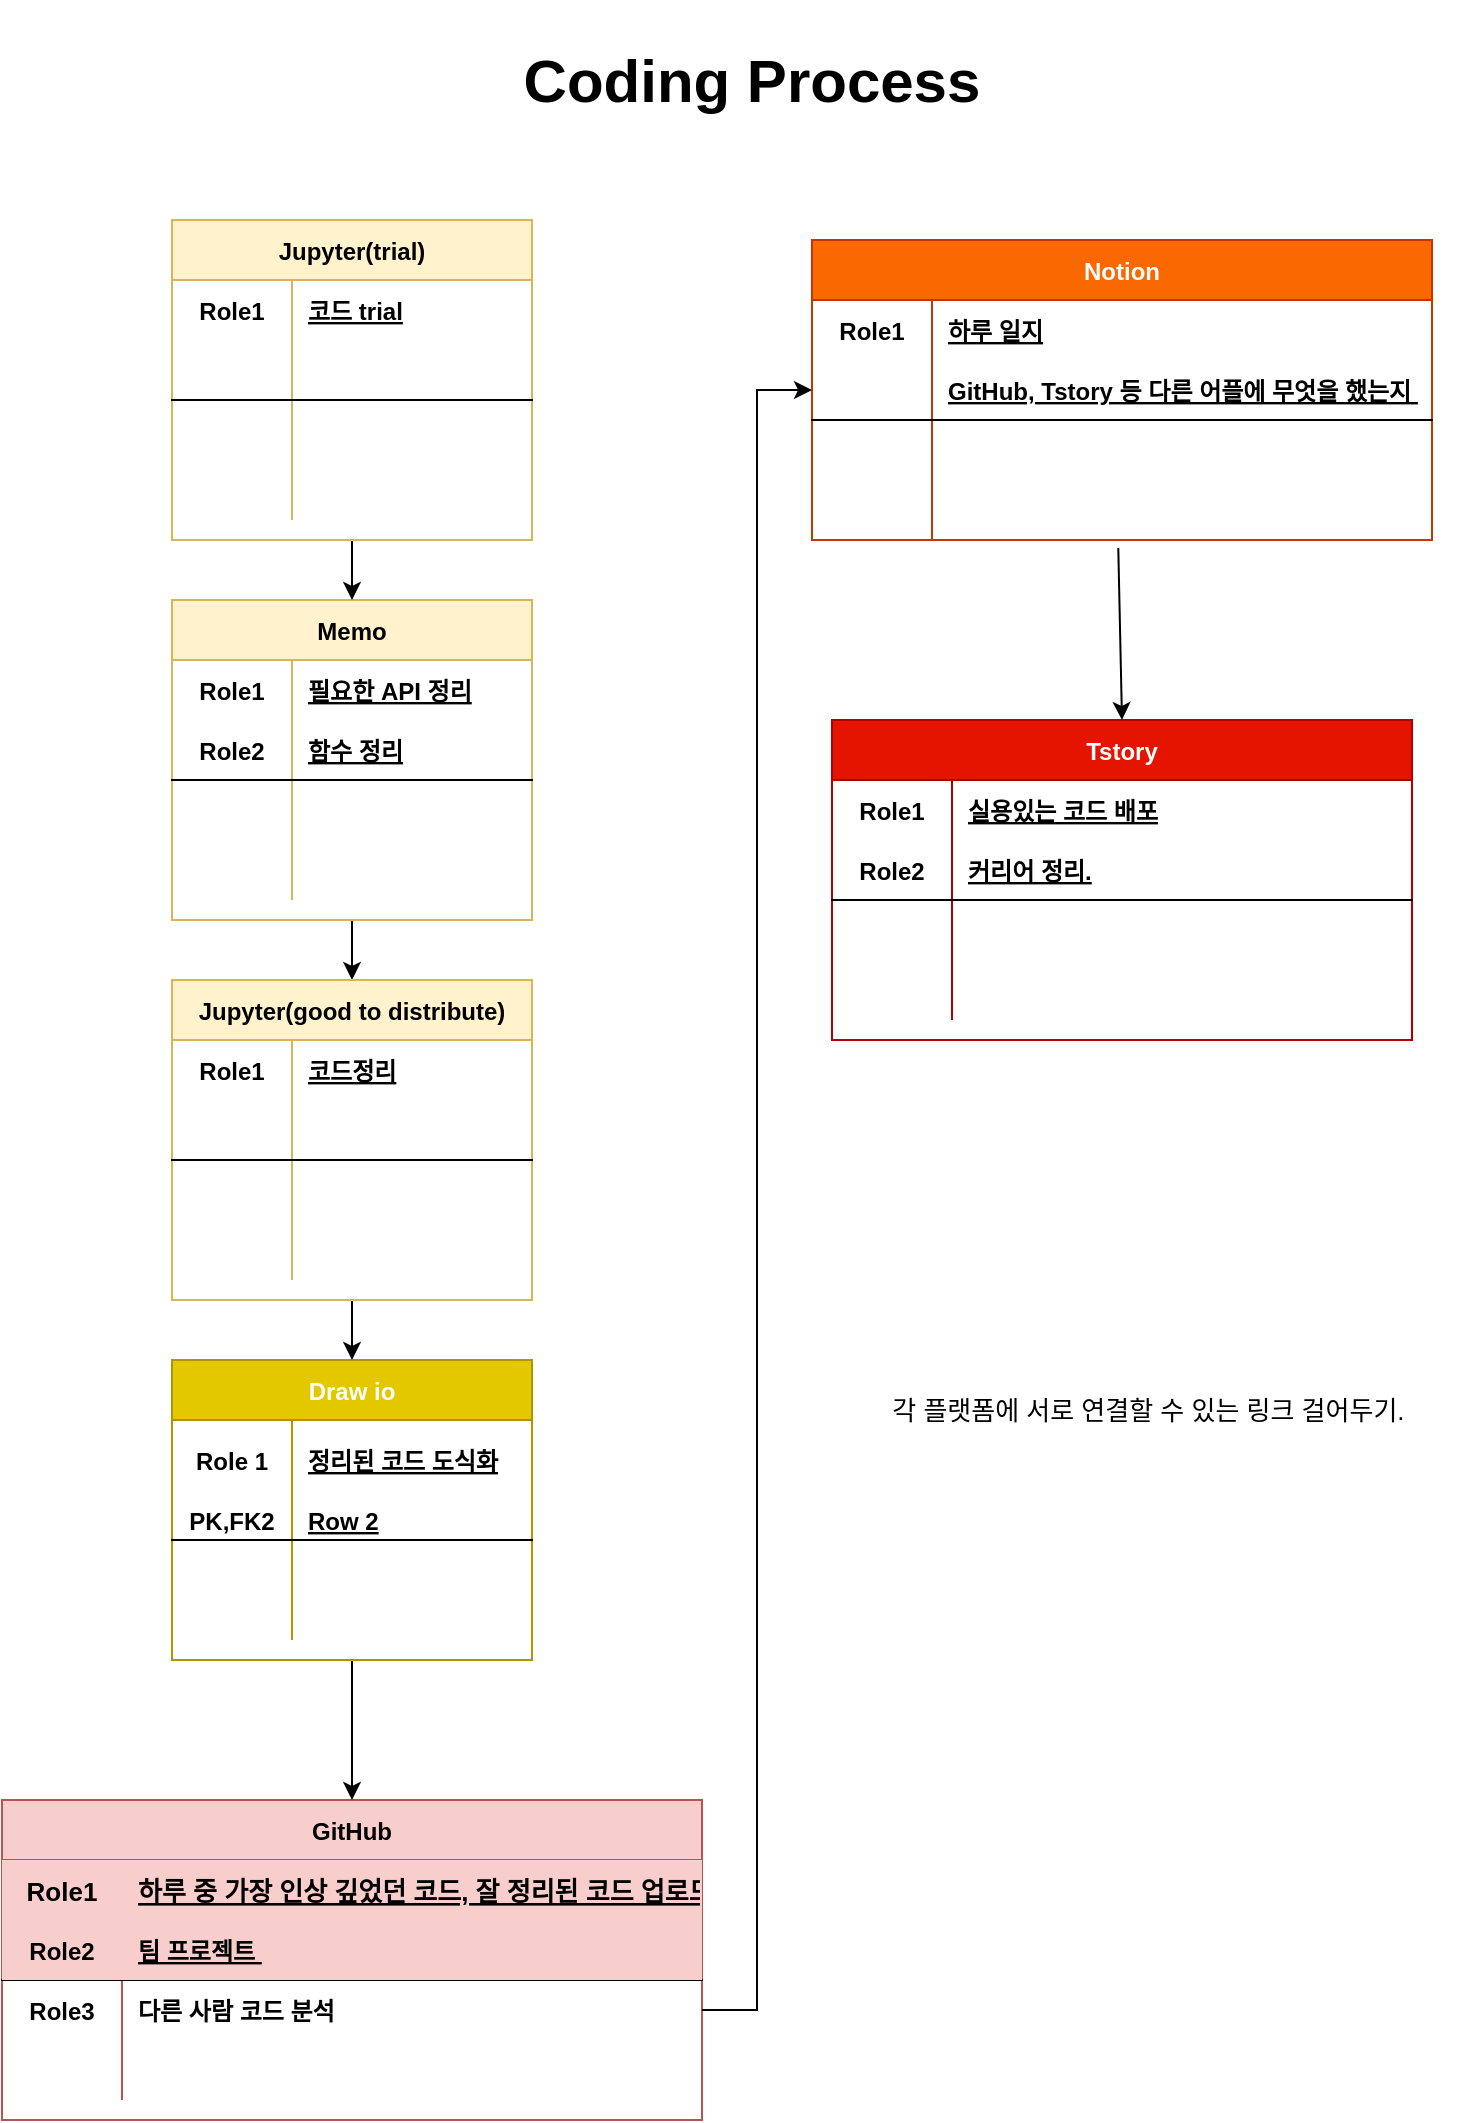 <mxfile version="13.9.2" type="github">
  <diagram id="R2lEEEUBdFMjLlhIrx00" name="Page-1">
    <mxGraphModel dx="1892" dy="1228" grid="1" gridSize="10" guides="1" tooltips="1" connect="1" arrows="1" fold="1" page="1" pageScale="1" pageWidth="850" pageHeight="1100" math="0" shadow="0" extFonts="Permanent Marker^https://fonts.googleapis.com/css?family=Permanent+Marker">
      <root>
        <mxCell id="0" />
        <mxCell id="1" parent="0" />
        <mxCell id="r_fly-AJpgiWsE7_w21V-1" value="GitHub" style="shape=table;startSize=30;container=1;collapsible=1;childLayout=tableLayout;fixedRows=1;rowLines=0;fontStyle=1;align=center;resizeLast=1;fillColor=#f8cecc;strokeColor=#b85450;" vertex="1" parent="1">
          <mxGeometry x="20" y="920" width="350" height="160" as="geometry" />
        </mxCell>
        <mxCell id="r_fly-AJpgiWsE7_w21V-2" value="" style="shape=partialRectangle;collapsible=0;dropTarget=0;pointerEvents=0;fillColor=none;top=0;left=0;bottom=0;right=0;points=[[0,0.5],[1,0.5]];portConstraint=eastwest;" vertex="1" parent="r_fly-AJpgiWsE7_w21V-1">
          <mxGeometry y="30" width="350" height="30" as="geometry" />
        </mxCell>
        <mxCell id="r_fly-AJpgiWsE7_w21V-3" value="Role1" style="shape=partialRectangle;connectable=0;fillColor=#f8cecc;top=0;left=0;bottom=0;right=0;fontStyle=1;overflow=hidden;strokeColor=#b85450;fontSize=13;" vertex="1" parent="r_fly-AJpgiWsE7_w21V-2">
          <mxGeometry width="60" height="30" as="geometry" />
        </mxCell>
        <mxCell id="r_fly-AJpgiWsE7_w21V-4" value="하루 중 가장 인상 깊었던 코드, 잘 정리된 코드 업로드" style="shape=partialRectangle;connectable=0;fillColor=#f8cecc;top=0;left=0;bottom=0;right=0;align=left;spacingLeft=6;fontStyle=5;overflow=hidden;strokeColor=#b85450;fontSize=13;" vertex="1" parent="r_fly-AJpgiWsE7_w21V-2">
          <mxGeometry x="60" width="290" height="30" as="geometry" />
        </mxCell>
        <mxCell id="r_fly-AJpgiWsE7_w21V-5" value="" style="shape=partialRectangle;collapsible=0;dropTarget=0;pointerEvents=0;fillColor=none;top=0;left=0;bottom=1;right=0;points=[[0,0.5],[1,0.5]];portConstraint=eastwest;" vertex="1" parent="r_fly-AJpgiWsE7_w21V-1">
          <mxGeometry y="60" width="350" height="30" as="geometry" />
        </mxCell>
        <mxCell id="r_fly-AJpgiWsE7_w21V-6" value="Role2" style="shape=partialRectangle;connectable=0;fillColor=#f8cecc;top=0;left=0;bottom=0;right=0;fontStyle=1;overflow=hidden;strokeColor=#b85450;" vertex="1" parent="r_fly-AJpgiWsE7_w21V-5">
          <mxGeometry width="60" height="30" as="geometry" />
        </mxCell>
        <mxCell id="r_fly-AJpgiWsE7_w21V-7" value="팀 프로젝트 " style="shape=partialRectangle;connectable=0;fillColor=#f8cecc;top=0;left=0;bottom=0;right=0;align=left;spacingLeft=6;fontStyle=5;overflow=hidden;strokeColor=#b85450;" vertex="1" parent="r_fly-AJpgiWsE7_w21V-5">
          <mxGeometry x="60" width="290" height="30" as="geometry" />
        </mxCell>
        <mxCell id="r_fly-AJpgiWsE7_w21V-8" value="" style="shape=partialRectangle;collapsible=0;dropTarget=0;pointerEvents=0;fillColor=none;top=0;left=0;bottom=0;right=0;points=[[0,0.5],[1,0.5]];portConstraint=eastwest;" vertex="1" parent="r_fly-AJpgiWsE7_w21V-1">
          <mxGeometry y="90" width="350" height="30" as="geometry" />
        </mxCell>
        <mxCell id="r_fly-AJpgiWsE7_w21V-9" value="Role3" style="shape=partialRectangle;connectable=0;fillColor=none;top=0;left=0;bottom=0;right=0;editable=1;overflow=hidden;fontStyle=1" vertex="1" parent="r_fly-AJpgiWsE7_w21V-8">
          <mxGeometry width="60" height="30" as="geometry" />
        </mxCell>
        <mxCell id="r_fly-AJpgiWsE7_w21V-10" value="다른 사람 코드 분석" style="shape=partialRectangle;connectable=0;fillColor=none;top=0;left=0;bottom=0;right=0;align=left;spacingLeft=6;overflow=hidden;fontStyle=1" vertex="1" parent="r_fly-AJpgiWsE7_w21V-8">
          <mxGeometry x="60" width="290" height="30" as="geometry" />
        </mxCell>
        <mxCell id="r_fly-AJpgiWsE7_w21V-11" value="" style="shape=partialRectangle;collapsible=0;dropTarget=0;pointerEvents=0;fillColor=none;top=0;left=0;bottom=0;right=0;points=[[0,0.5],[1,0.5]];portConstraint=eastwest;" vertex="1" parent="r_fly-AJpgiWsE7_w21V-1">
          <mxGeometry y="120" width="350" height="30" as="geometry" />
        </mxCell>
        <mxCell id="r_fly-AJpgiWsE7_w21V-12" value="" style="shape=partialRectangle;connectable=0;fillColor=none;top=0;left=0;bottom=0;right=0;editable=1;overflow=hidden;" vertex="1" parent="r_fly-AJpgiWsE7_w21V-11">
          <mxGeometry width="60" height="30" as="geometry" />
        </mxCell>
        <mxCell id="r_fly-AJpgiWsE7_w21V-13" value="" style="shape=partialRectangle;connectable=0;fillColor=none;top=0;left=0;bottom=0;right=0;align=left;spacingLeft=6;overflow=hidden;" vertex="1" parent="r_fly-AJpgiWsE7_w21V-11">
          <mxGeometry x="60" width="290" height="30" as="geometry" />
        </mxCell>
        <mxCell id="r_fly-AJpgiWsE7_w21V-130" style="edgeStyle=orthogonalEdgeStyle;rounded=0;orthogonalLoop=1;jettySize=auto;html=1;exitX=0.5;exitY=1;exitDx=0;exitDy=0;entryX=0.5;entryY=0;entryDx=0;entryDy=0;fontSize=13;fontColor=#FFFF66;" edge="1" parent="1" source="r_fly-AJpgiWsE7_w21V-21" target="r_fly-AJpgiWsE7_w21V-111">
          <mxGeometry relative="1" as="geometry" />
        </mxCell>
        <mxCell id="r_fly-AJpgiWsE7_w21V-21" value="Memo" style="shape=table;startSize=30;container=1;collapsible=1;childLayout=tableLayout;fixedRows=1;rowLines=0;fontStyle=1;align=center;resizeLast=1;fillColor=#fff2cc;strokeColor=#d6b656;" vertex="1" parent="1">
          <mxGeometry x="105" y="320" width="180" height="160" as="geometry" />
        </mxCell>
        <mxCell id="r_fly-AJpgiWsE7_w21V-22" value="" style="shape=partialRectangle;collapsible=0;dropTarget=0;pointerEvents=0;fillColor=none;top=0;left=0;bottom=0;right=0;points=[[0,0.5],[1,0.5]];portConstraint=eastwest;" vertex="1" parent="r_fly-AJpgiWsE7_w21V-21">
          <mxGeometry y="30" width="180" height="30" as="geometry" />
        </mxCell>
        <mxCell id="r_fly-AJpgiWsE7_w21V-23" value="Role1" style="shape=partialRectangle;connectable=0;fillColor=none;top=0;left=0;bottom=0;right=0;fontStyle=1;overflow=hidden;" vertex="1" parent="r_fly-AJpgiWsE7_w21V-22">
          <mxGeometry width="60" height="30" as="geometry" />
        </mxCell>
        <mxCell id="r_fly-AJpgiWsE7_w21V-24" value="필요한 API 정리" style="shape=partialRectangle;connectable=0;fillColor=none;top=0;left=0;bottom=0;right=0;align=left;spacingLeft=6;fontStyle=5;overflow=hidden;" vertex="1" parent="r_fly-AJpgiWsE7_w21V-22">
          <mxGeometry x="60" width="120" height="30" as="geometry" />
        </mxCell>
        <mxCell id="r_fly-AJpgiWsE7_w21V-25" value="" style="shape=partialRectangle;collapsible=0;dropTarget=0;pointerEvents=0;fillColor=none;top=0;left=0;bottom=1;right=0;points=[[0,0.5],[1,0.5]];portConstraint=eastwest;" vertex="1" parent="r_fly-AJpgiWsE7_w21V-21">
          <mxGeometry y="60" width="180" height="30" as="geometry" />
        </mxCell>
        <mxCell id="r_fly-AJpgiWsE7_w21V-26" value="Role2" style="shape=partialRectangle;connectable=0;fillColor=none;top=0;left=0;bottom=0;right=0;fontStyle=1;overflow=hidden;" vertex="1" parent="r_fly-AJpgiWsE7_w21V-25">
          <mxGeometry width="60" height="30" as="geometry" />
        </mxCell>
        <mxCell id="r_fly-AJpgiWsE7_w21V-27" value="함수 정리" style="shape=partialRectangle;connectable=0;fillColor=none;top=0;left=0;bottom=0;right=0;align=left;spacingLeft=6;fontStyle=5;overflow=hidden;" vertex="1" parent="r_fly-AJpgiWsE7_w21V-25">
          <mxGeometry x="60" width="120" height="30" as="geometry" />
        </mxCell>
        <mxCell id="r_fly-AJpgiWsE7_w21V-28" value="" style="shape=partialRectangle;collapsible=0;dropTarget=0;pointerEvents=0;fillColor=none;top=0;left=0;bottom=0;right=0;points=[[0,0.5],[1,0.5]];portConstraint=eastwest;" vertex="1" parent="r_fly-AJpgiWsE7_w21V-21">
          <mxGeometry y="90" width="180" height="30" as="geometry" />
        </mxCell>
        <mxCell id="r_fly-AJpgiWsE7_w21V-29" value="" style="shape=partialRectangle;connectable=0;fillColor=none;top=0;left=0;bottom=0;right=0;editable=1;overflow=hidden;" vertex="1" parent="r_fly-AJpgiWsE7_w21V-28">
          <mxGeometry width="60" height="30" as="geometry" />
        </mxCell>
        <mxCell id="r_fly-AJpgiWsE7_w21V-30" value="" style="shape=partialRectangle;connectable=0;fillColor=none;top=0;left=0;bottom=0;right=0;align=left;spacingLeft=6;overflow=hidden;" vertex="1" parent="r_fly-AJpgiWsE7_w21V-28">
          <mxGeometry x="60" width="120" height="30" as="geometry" />
        </mxCell>
        <mxCell id="r_fly-AJpgiWsE7_w21V-31" value="" style="shape=partialRectangle;collapsible=0;dropTarget=0;pointerEvents=0;fillColor=none;top=0;left=0;bottom=0;right=0;points=[[0,0.5],[1,0.5]];portConstraint=eastwest;" vertex="1" parent="r_fly-AJpgiWsE7_w21V-21">
          <mxGeometry y="120" width="180" height="30" as="geometry" />
        </mxCell>
        <mxCell id="r_fly-AJpgiWsE7_w21V-32" value="" style="shape=partialRectangle;connectable=0;fillColor=none;top=0;left=0;bottom=0;right=0;editable=1;overflow=hidden;" vertex="1" parent="r_fly-AJpgiWsE7_w21V-31">
          <mxGeometry width="60" height="30" as="geometry" />
        </mxCell>
        <mxCell id="r_fly-AJpgiWsE7_w21V-33" value="" style="shape=partialRectangle;connectable=0;fillColor=none;top=0;left=0;bottom=0;right=0;align=left;spacingLeft=6;overflow=hidden;" vertex="1" parent="r_fly-AJpgiWsE7_w21V-31">
          <mxGeometry x="60" width="120" height="30" as="geometry" />
        </mxCell>
        <mxCell id="r_fly-AJpgiWsE7_w21V-129" style="edgeStyle=orthogonalEdgeStyle;rounded=0;orthogonalLoop=1;jettySize=auto;html=1;exitX=0.5;exitY=1;exitDx=0;exitDy=0;entryX=0.5;entryY=0;entryDx=0;entryDy=0;fontSize=13;fontColor=#FFFF66;" edge="1" parent="1" source="r_fly-AJpgiWsE7_w21V-40" target="r_fly-AJpgiWsE7_w21V-21">
          <mxGeometry relative="1" as="geometry" />
        </mxCell>
        <mxCell id="r_fly-AJpgiWsE7_w21V-40" value="Jupyter(trial)" style="shape=table;startSize=30;container=1;collapsible=1;childLayout=tableLayout;fixedRows=1;rowLines=0;fontStyle=1;align=center;resizeLast=1;fillColor=#fff2cc;strokeColor=#d6b656;" vertex="1" parent="1">
          <mxGeometry x="105" y="130" width="180" height="160" as="geometry" />
        </mxCell>
        <mxCell id="r_fly-AJpgiWsE7_w21V-41" value="" style="shape=partialRectangle;collapsible=0;dropTarget=0;pointerEvents=0;fillColor=none;top=0;left=0;bottom=0;right=0;points=[[0,0.5],[1,0.5]];portConstraint=eastwest;" vertex="1" parent="r_fly-AJpgiWsE7_w21V-40">
          <mxGeometry y="30" width="180" height="30" as="geometry" />
        </mxCell>
        <mxCell id="r_fly-AJpgiWsE7_w21V-42" value="Role1" style="shape=partialRectangle;connectable=0;fillColor=none;top=0;left=0;bottom=0;right=0;fontStyle=1;overflow=hidden;" vertex="1" parent="r_fly-AJpgiWsE7_w21V-41">
          <mxGeometry width="60" height="30" as="geometry" />
        </mxCell>
        <mxCell id="r_fly-AJpgiWsE7_w21V-43" value="코드 trial" style="shape=partialRectangle;connectable=0;fillColor=none;top=0;left=0;bottom=0;right=0;align=left;spacingLeft=6;fontStyle=5;overflow=hidden;" vertex="1" parent="r_fly-AJpgiWsE7_w21V-41">
          <mxGeometry x="60" width="120" height="30" as="geometry" />
        </mxCell>
        <mxCell id="r_fly-AJpgiWsE7_w21V-44" value="" style="shape=partialRectangle;collapsible=0;dropTarget=0;pointerEvents=0;fillColor=none;top=0;left=0;bottom=1;right=0;points=[[0,0.5],[1,0.5]];portConstraint=eastwest;" vertex="1" parent="r_fly-AJpgiWsE7_w21V-40">
          <mxGeometry y="60" width="180" height="30" as="geometry" />
        </mxCell>
        <mxCell id="r_fly-AJpgiWsE7_w21V-45" value="" style="shape=partialRectangle;connectable=0;fillColor=none;top=0;left=0;bottom=0;right=0;fontStyle=1;overflow=hidden;" vertex="1" parent="r_fly-AJpgiWsE7_w21V-44">
          <mxGeometry width="60" height="30" as="geometry" />
        </mxCell>
        <mxCell id="r_fly-AJpgiWsE7_w21V-46" value="" style="shape=partialRectangle;connectable=0;fillColor=none;top=0;left=0;bottom=0;right=0;align=left;spacingLeft=6;fontStyle=5;overflow=hidden;" vertex="1" parent="r_fly-AJpgiWsE7_w21V-44">
          <mxGeometry x="60" width="120" height="30" as="geometry" />
        </mxCell>
        <mxCell id="r_fly-AJpgiWsE7_w21V-47" value="" style="shape=partialRectangle;collapsible=0;dropTarget=0;pointerEvents=0;fillColor=none;top=0;left=0;bottom=0;right=0;points=[[0,0.5],[1,0.5]];portConstraint=eastwest;" vertex="1" parent="r_fly-AJpgiWsE7_w21V-40">
          <mxGeometry y="90" width="180" height="20" as="geometry" />
        </mxCell>
        <mxCell id="r_fly-AJpgiWsE7_w21V-48" value="" style="shape=partialRectangle;connectable=0;fillColor=none;top=0;left=0;bottom=0;right=0;editable=1;overflow=hidden;" vertex="1" parent="r_fly-AJpgiWsE7_w21V-47">
          <mxGeometry width="60" height="20" as="geometry" />
        </mxCell>
        <mxCell id="r_fly-AJpgiWsE7_w21V-49" value="" style="shape=partialRectangle;connectable=0;fillColor=none;top=0;left=0;bottom=0;right=0;align=left;spacingLeft=6;overflow=hidden;" vertex="1" parent="r_fly-AJpgiWsE7_w21V-47">
          <mxGeometry x="60" width="120" height="20" as="geometry" />
        </mxCell>
        <mxCell id="r_fly-AJpgiWsE7_w21V-50" value="" style="shape=partialRectangle;collapsible=0;dropTarget=0;pointerEvents=0;fillColor=none;top=0;left=0;bottom=0;right=0;points=[[0,0.5],[1,0.5]];portConstraint=eastwest;" vertex="1" parent="r_fly-AJpgiWsE7_w21V-40">
          <mxGeometry y="110" width="180" height="40" as="geometry" />
        </mxCell>
        <mxCell id="r_fly-AJpgiWsE7_w21V-51" value="" style="shape=partialRectangle;connectable=0;fillColor=none;top=0;left=0;bottom=0;right=0;editable=1;overflow=hidden;" vertex="1" parent="r_fly-AJpgiWsE7_w21V-50">
          <mxGeometry width="60" height="40" as="geometry" />
        </mxCell>
        <mxCell id="r_fly-AJpgiWsE7_w21V-52" value="" style="shape=partialRectangle;connectable=0;fillColor=none;top=0;left=0;bottom=0;right=0;align=left;spacingLeft=6;overflow=hidden;" vertex="1" parent="r_fly-AJpgiWsE7_w21V-50">
          <mxGeometry x="60" width="120" height="40" as="geometry" />
        </mxCell>
        <mxCell id="r_fly-AJpgiWsE7_w21V-54" value="Notion" style="shape=table;startSize=30;container=1;collapsible=1;childLayout=tableLayout;fixedRows=1;rowLines=0;fontStyle=1;align=center;resizeLast=1;fillColor=#fa6800;strokeColor=#C73500;fontColor=#ffffff;" vertex="1" parent="1">
          <mxGeometry x="425" y="140" width="310" height="150" as="geometry" />
        </mxCell>
        <mxCell id="r_fly-AJpgiWsE7_w21V-55" value="" style="shape=partialRectangle;collapsible=0;dropTarget=0;pointerEvents=0;fillColor=none;top=0;left=0;bottom=0;right=0;points=[[0,0.5],[1,0.5]];portConstraint=eastwest;" vertex="1" parent="r_fly-AJpgiWsE7_w21V-54">
          <mxGeometry y="30" width="310" height="30" as="geometry" />
        </mxCell>
        <mxCell id="r_fly-AJpgiWsE7_w21V-56" value="Role1" style="shape=partialRectangle;connectable=0;fillColor=none;top=0;left=0;bottom=0;right=0;fontStyle=1;overflow=hidden;" vertex="1" parent="r_fly-AJpgiWsE7_w21V-55">
          <mxGeometry width="60" height="30" as="geometry" />
        </mxCell>
        <mxCell id="r_fly-AJpgiWsE7_w21V-57" value="하루 일지" style="shape=partialRectangle;connectable=0;fillColor=none;top=0;left=0;bottom=0;right=0;align=left;spacingLeft=6;fontStyle=5;overflow=hidden;" vertex="1" parent="r_fly-AJpgiWsE7_w21V-55">
          <mxGeometry x="60" width="250" height="30" as="geometry" />
        </mxCell>
        <mxCell id="r_fly-AJpgiWsE7_w21V-58" value="" style="shape=partialRectangle;collapsible=0;dropTarget=0;pointerEvents=0;fillColor=none;top=0;left=0;bottom=1;right=0;points=[[0,0.5],[1,0.5]];portConstraint=eastwest;" vertex="1" parent="r_fly-AJpgiWsE7_w21V-54">
          <mxGeometry y="60" width="310" height="30" as="geometry" />
        </mxCell>
        <mxCell id="r_fly-AJpgiWsE7_w21V-59" value="" style="shape=partialRectangle;connectable=0;fillColor=none;top=0;left=0;bottom=0;right=0;fontStyle=1;overflow=hidden;" vertex="1" parent="r_fly-AJpgiWsE7_w21V-58">
          <mxGeometry width="60" height="30" as="geometry" />
        </mxCell>
        <mxCell id="r_fly-AJpgiWsE7_w21V-60" value="GitHub, Tstory 등 다른 어플에 무엇을 했는지 " style="shape=partialRectangle;connectable=0;fillColor=none;top=0;left=0;bottom=0;right=0;align=left;spacingLeft=6;fontStyle=5;overflow=hidden;" vertex="1" parent="r_fly-AJpgiWsE7_w21V-58">
          <mxGeometry x="60" width="250" height="30" as="geometry" />
        </mxCell>
        <mxCell id="r_fly-AJpgiWsE7_w21V-61" value="" style="shape=partialRectangle;collapsible=0;dropTarget=0;pointerEvents=0;fillColor=none;top=0;left=0;bottom=0;right=0;points=[[0,0.5],[1,0.5]];portConstraint=eastwest;" vertex="1" parent="r_fly-AJpgiWsE7_w21V-54">
          <mxGeometry y="90" width="310" height="30" as="geometry" />
        </mxCell>
        <mxCell id="r_fly-AJpgiWsE7_w21V-62" value="" style="shape=partialRectangle;connectable=0;fillColor=none;top=0;left=0;bottom=0;right=0;editable=1;overflow=hidden;" vertex="1" parent="r_fly-AJpgiWsE7_w21V-61">
          <mxGeometry width="60" height="30" as="geometry" />
        </mxCell>
        <mxCell id="r_fly-AJpgiWsE7_w21V-63" value="" style="shape=partialRectangle;connectable=0;fillColor=none;top=0;left=0;bottom=0;right=0;align=left;spacingLeft=6;overflow=hidden;" vertex="1" parent="r_fly-AJpgiWsE7_w21V-61">
          <mxGeometry x="60" width="250" height="30" as="geometry" />
        </mxCell>
        <mxCell id="r_fly-AJpgiWsE7_w21V-64" value="" style="shape=partialRectangle;collapsible=0;dropTarget=0;pointerEvents=0;fillColor=none;top=0;left=0;bottom=0;right=0;points=[[0,0.5],[1,0.5]];portConstraint=eastwest;" vertex="1" parent="r_fly-AJpgiWsE7_w21V-54">
          <mxGeometry y="120" width="310" height="30" as="geometry" />
        </mxCell>
        <mxCell id="r_fly-AJpgiWsE7_w21V-65" value="" style="shape=partialRectangle;connectable=0;fillColor=none;top=0;left=0;bottom=0;right=0;editable=1;overflow=hidden;" vertex="1" parent="r_fly-AJpgiWsE7_w21V-64">
          <mxGeometry width="60" height="30" as="geometry" />
        </mxCell>
        <mxCell id="r_fly-AJpgiWsE7_w21V-66" value="" style="shape=partialRectangle;connectable=0;fillColor=none;top=0;left=0;bottom=0;right=0;align=left;spacingLeft=6;overflow=hidden;" vertex="1" parent="r_fly-AJpgiWsE7_w21V-64">
          <mxGeometry x="60" width="250" height="30" as="geometry" />
        </mxCell>
        <mxCell id="r_fly-AJpgiWsE7_w21V-80" value="Tstory" style="shape=table;startSize=30;container=1;collapsible=1;childLayout=tableLayout;fixedRows=1;rowLines=0;fontStyle=1;align=center;resizeLast=1;fillColor=#e51400;strokeColor=#B20000;fontColor=#ffffff;" vertex="1" parent="1">
          <mxGeometry x="435" y="380" width="290" height="160" as="geometry">
            <mxRectangle x="430" y="330" width="70" height="30" as="alternateBounds" />
          </mxGeometry>
        </mxCell>
        <mxCell id="r_fly-AJpgiWsE7_w21V-81" value="" style="shape=partialRectangle;collapsible=0;dropTarget=0;pointerEvents=0;fillColor=none;top=0;left=0;bottom=0;right=0;points=[[0,0.5],[1,0.5]];portConstraint=eastwest;" vertex="1" parent="r_fly-AJpgiWsE7_w21V-80">
          <mxGeometry y="30" width="290" height="30" as="geometry" />
        </mxCell>
        <mxCell id="r_fly-AJpgiWsE7_w21V-82" value="Role1" style="shape=partialRectangle;connectable=0;fillColor=none;top=0;left=0;bottom=0;right=0;fontStyle=1;overflow=hidden;" vertex="1" parent="r_fly-AJpgiWsE7_w21V-81">
          <mxGeometry width="60" height="30" as="geometry" />
        </mxCell>
        <mxCell id="r_fly-AJpgiWsE7_w21V-83" value="실용있는 코드 배포" style="shape=partialRectangle;connectable=0;fillColor=none;top=0;left=0;bottom=0;right=0;align=left;spacingLeft=6;fontStyle=5;overflow=hidden;" vertex="1" parent="r_fly-AJpgiWsE7_w21V-81">
          <mxGeometry x="60" width="230" height="30" as="geometry" />
        </mxCell>
        <mxCell id="r_fly-AJpgiWsE7_w21V-84" value="" style="shape=partialRectangle;collapsible=0;dropTarget=0;pointerEvents=0;fillColor=none;top=0;left=0;bottom=1;right=0;points=[[0,0.5],[1,0.5]];portConstraint=eastwest;" vertex="1" parent="r_fly-AJpgiWsE7_w21V-80">
          <mxGeometry y="60" width="290" height="30" as="geometry" />
        </mxCell>
        <mxCell id="r_fly-AJpgiWsE7_w21V-85" value="Role2" style="shape=partialRectangle;connectable=0;fillColor=none;top=0;left=0;bottom=0;right=0;fontStyle=1;overflow=hidden;" vertex="1" parent="r_fly-AJpgiWsE7_w21V-84">
          <mxGeometry width="60" height="30" as="geometry" />
        </mxCell>
        <mxCell id="r_fly-AJpgiWsE7_w21V-86" value="커리어 정리." style="shape=partialRectangle;connectable=0;fillColor=none;top=0;left=0;bottom=0;right=0;align=left;spacingLeft=6;fontStyle=5;overflow=hidden;" vertex="1" parent="r_fly-AJpgiWsE7_w21V-84">
          <mxGeometry x="60" width="230" height="30" as="geometry" />
        </mxCell>
        <mxCell id="r_fly-AJpgiWsE7_w21V-87" value="" style="shape=partialRectangle;collapsible=0;dropTarget=0;pointerEvents=0;fillColor=none;top=0;left=0;bottom=0;right=0;points=[[0,0.5],[1,0.5]];portConstraint=eastwest;" vertex="1" parent="r_fly-AJpgiWsE7_w21V-80">
          <mxGeometry y="90" width="290" height="30" as="geometry" />
        </mxCell>
        <mxCell id="r_fly-AJpgiWsE7_w21V-88" value="" style="shape=partialRectangle;connectable=0;fillColor=none;top=0;left=0;bottom=0;right=0;editable=1;overflow=hidden;" vertex="1" parent="r_fly-AJpgiWsE7_w21V-87">
          <mxGeometry width="60" height="30" as="geometry" />
        </mxCell>
        <mxCell id="r_fly-AJpgiWsE7_w21V-89" value="" style="shape=partialRectangle;connectable=0;fillColor=none;top=0;left=0;bottom=0;right=0;align=left;spacingLeft=6;overflow=hidden;" vertex="1" parent="r_fly-AJpgiWsE7_w21V-87">
          <mxGeometry x="60" width="230" height="30" as="geometry" />
        </mxCell>
        <mxCell id="r_fly-AJpgiWsE7_w21V-90" value="" style="shape=partialRectangle;collapsible=0;dropTarget=0;pointerEvents=0;fillColor=none;top=0;left=0;bottom=0;right=0;points=[[0,0.5],[1,0.5]];portConstraint=eastwest;" vertex="1" parent="r_fly-AJpgiWsE7_w21V-80">
          <mxGeometry y="120" width="290" height="30" as="geometry" />
        </mxCell>
        <mxCell id="r_fly-AJpgiWsE7_w21V-91" value="" style="shape=partialRectangle;connectable=0;fillColor=none;top=0;left=0;bottom=0;right=0;editable=1;overflow=hidden;" vertex="1" parent="r_fly-AJpgiWsE7_w21V-90">
          <mxGeometry width="60" height="30" as="geometry" />
        </mxCell>
        <mxCell id="r_fly-AJpgiWsE7_w21V-92" value="" style="shape=partialRectangle;connectable=0;fillColor=none;top=0;left=0;bottom=0;right=0;align=left;spacingLeft=6;overflow=hidden;" vertex="1" parent="r_fly-AJpgiWsE7_w21V-90">
          <mxGeometry x="60" width="230" height="30" as="geometry" />
        </mxCell>
        <mxCell id="r_fly-AJpgiWsE7_w21V-132" style="edgeStyle=orthogonalEdgeStyle;rounded=0;orthogonalLoop=1;jettySize=auto;html=1;exitX=0.5;exitY=1;exitDx=0;exitDy=0;entryX=0.5;entryY=0;entryDx=0;entryDy=0;fontSize=13;fontColor=#FFFF66;" edge="1" parent="1" source="r_fly-AJpgiWsE7_w21V-93" target="r_fly-AJpgiWsE7_w21V-1">
          <mxGeometry relative="1" as="geometry" />
        </mxCell>
        <mxCell id="r_fly-AJpgiWsE7_w21V-93" value="Draw io" style="shape=table;startSize=30;container=1;collapsible=1;childLayout=tableLayout;fixedRows=1;rowLines=0;fontStyle=1;align=center;resizeLast=1;fillColor=#e3c800;strokeColor=#B09500;fontColor=#ffffff;" vertex="1" parent="1">
          <mxGeometry x="105" y="700" width="180" height="150" as="geometry" />
        </mxCell>
        <mxCell id="r_fly-AJpgiWsE7_w21V-94" value="" style="shape=partialRectangle;collapsible=0;dropTarget=0;pointerEvents=0;fillColor=none;top=0;left=0;bottom=0;right=0;points=[[0,0.5],[1,0.5]];portConstraint=eastwest;" vertex="1" parent="r_fly-AJpgiWsE7_w21V-93">
          <mxGeometry y="30" width="180" height="40" as="geometry" />
        </mxCell>
        <mxCell id="r_fly-AJpgiWsE7_w21V-95" value="Role 1" style="shape=partialRectangle;connectable=0;fillColor=none;top=0;left=0;bottom=0;right=0;fontStyle=1;overflow=hidden;" vertex="1" parent="r_fly-AJpgiWsE7_w21V-94">
          <mxGeometry width="60" height="40" as="geometry" />
        </mxCell>
        <mxCell id="r_fly-AJpgiWsE7_w21V-96" value="정리된 코드 도식화" style="shape=partialRectangle;connectable=0;fillColor=none;top=0;left=0;bottom=0;right=0;align=left;spacingLeft=6;fontStyle=5;overflow=hidden;" vertex="1" parent="r_fly-AJpgiWsE7_w21V-94">
          <mxGeometry x="60" width="120" height="40" as="geometry" />
        </mxCell>
        <mxCell id="r_fly-AJpgiWsE7_w21V-97" value="" style="shape=partialRectangle;collapsible=0;dropTarget=0;pointerEvents=0;fillColor=none;top=0;left=0;bottom=1;right=0;points=[[0,0.5],[1,0.5]];portConstraint=eastwest;" vertex="1" parent="r_fly-AJpgiWsE7_w21V-93">
          <mxGeometry y="70" width="180" height="20" as="geometry" />
        </mxCell>
        <mxCell id="r_fly-AJpgiWsE7_w21V-98" value="PK,FK2" style="shape=partialRectangle;connectable=0;fillColor=none;top=0;left=0;bottom=0;right=0;fontStyle=1;overflow=hidden;" vertex="1" parent="r_fly-AJpgiWsE7_w21V-97">
          <mxGeometry width="60" height="20" as="geometry" />
        </mxCell>
        <mxCell id="r_fly-AJpgiWsE7_w21V-99" value="Row 2" style="shape=partialRectangle;connectable=0;fillColor=none;top=0;left=0;bottom=0;right=0;align=left;spacingLeft=6;fontStyle=5;overflow=hidden;" vertex="1" parent="r_fly-AJpgiWsE7_w21V-97">
          <mxGeometry x="60" width="120" height="20" as="geometry" />
        </mxCell>
        <mxCell id="r_fly-AJpgiWsE7_w21V-100" value="" style="shape=partialRectangle;collapsible=0;dropTarget=0;pointerEvents=0;fillColor=none;top=0;left=0;bottom=0;right=0;points=[[0,0.5],[1,0.5]];portConstraint=eastwest;" vertex="1" parent="r_fly-AJpgiWsE7_w21V-93">
          <mxGeometry y="90" width="180" height="30" as="geometry" />
        </mxCell>
        <mxCell id="r_fly-AJpgiWsE7_w21V-101" value="" style="shape=partialRectangle;connectable=0;fillColor=none;top=0;left=0;bottom=0;right=0;editable=1;overflow=hidden;" vertex="1" parent="r_fly-AJpgiWsE7_w21V-100">
          <mxGeometry width="60" height="30" as="geometry" />
        </mxCell>
        <mxCell id="r_fly-AJpgiWsE7_w21V-102" value="" style="shape=partialRectangle;connectable=0;fillColor=none;top=0;left=0;bottom=0;right=0;align=left;spacingLeft=6;overflow=hidden;" vertex="1" parent="r_fly-AJpgiWsE7_w21V-100">
          <mxGeometry x="60" width="120" height="30" as="geometry" />
        </mxCell>
        <mxCell id="r_fly-AJpgiWsE7_w21V-103" value="" style="shape=partialRectangle;collapsible=0;dropTarget=0;pointerEvents=0;fillColor=none;top=0;left=0;bottom=0;right=0;points=[[0,0.5],[1,0.5]];portConstraint=eastwest;" vertex="1" parent="r_fly-AJpgiWsE7_w21V-93">
          <mxGeometry y="120" width="180" height="20" as="geometry" />
        </mxCell>
        <mxCell id="r_fly-AJpgiWsE7_w21V-104" value="" style="shape=partialRectangle;connectable=0;fillColor=none;top=0;left=0;bottom=0;right=0;editable=1;overflow=hidden;" vertex="1" parent="r_fly-AJpgiWsE7_w21V-103">
          <mxGeometry width="60" height="20" as="geometry" />
        </mxCell>
        <mxCell id="r_fly-AJpgiWsE7_w21V-105" value="" style="shape=partialRectangle;connectable=0;fillColor=none;top=0;left=0;bottom=0;right=0;align=left;spacingLeft=6;overflow=hidden;" vertex="1" parent="r_fly-AJpgiWsE7_w21V-103">
          <mxGeometry x="60" width="120" height="20" as="geometry" />
        </mxCell>
        <mxCell id="r_fly-AJpgiWsE7_w21V-131" style="edgeStyle=orthogonalEdgeStyle;rounded=0;orthogonalLoop=1;jettySize=auto;html=1;exitX=0.5;exitY=1;exitDx=0;exitDy=0;entryX=0.5;entryY=0;entryDx=0;entryDy=0;fontSize=13;fontColor=#FFFF66;" edge="1" parent="1" source="r_fly-AJpgiWsE7_w21V-111" target="r_fly-AJpgiWsE7_w21V-93">
          <mxGeometry relative="1" as="geometry" />
        </mxCell>
        <mxCell id="r_fly-AJpgiWsE7_w21V-111" value="Jupyter(good to distribute)" style="shape=table;startSize=30;container=1;collapsible=1;childLayout=tableLayout;fixedRows=1;rowLines=0;fontStyle=1;align=center;resizeLast=1;fillColor=#fff2cc;strokeColor=#d6b656;" vertex="1" parent="1">
          <mxGeometry x="105" y="510" width="180" height="160" as="geometry" />
        </mxCell>
        <mxCell id="r_fly-AJpgiWsE7_w21V-112" value="" style="shape=partialRectangle;collapsible=0;dropTarget=0;pointerEvents=0;fillColor=none;top=0;left=0;bottom=0;right=0;points=[[0,0.5],[1,0.5]];portConstraint=eastwest;" vertex="1" parent="r_fly-AJpgiWsE7_w21V-111">
          <mxGeometry y="30" width="180" height="30" as="geometry" />
        </mxCell>
        <mxCell id="r_fly-AJpgiWsE7_w21V-113" value="Role1" style="shape=partialRectangle;connectable=0;fillColor=none;top=0;left=0;bottom=0;right=0;fontStyle=1;overflow=hidden;" vertex="1" parent="r_fly-AJpgiWsE7_w21V-112">
          <mxGeometry width="60" height="30" as="geometry" />
        </mxCell>
        <mxCell id="r_fly-AJpgiWsE7_w21V-114" value="코드정리" style="shape=partialRectangle;connectable=0;fillColor=none;top=0;left=0;bottom=0;right=0;align=left;spacingLeft=6;fontStyle=5;overflow=hidden;" vertex="1" parent="r_fly-AJpgiWsE7_w21V-112">
          <mxGeometry x="60" width="120" height="30" as="geometry" />
        </mxCell>
        <mxCell id="r_fly-AJpgiWsE7_w21V-115" value="" style="shape=partialRectangle;collapsible=0;dropTarget=0;pointerEvents=0;fillColor=none;top=0;left=0;bottom=1;right=0;points=[[0,0.5],[1,0.5]];portConstraint=eastwest;" vertex="1" parent="r_fly-AJpgiWsE7_w21V-111">
          <mxGeometry y="60" width="180" height="30" as="geometry" />
        </mxCell>
        <mxCell id="r_fly-AJpgiWsE7_w21V-116" value="" style="shape=partialRectangle;connectable=0;fillColor=none;top=0;left=0;bottom=0;right=0;fontStyle=1;overflow=hidden;" vertex="1" parent="r_fly-AJpgiWsE7_w21V-115">
          <mxGeometry width="60" height="30" as="geometry" />
        </mxCell>
        <mxCell id="r_fly-AJpgiWsE7_w21V-117" value="" style="shape=partialRectangle;connectable=0;fillColor=none;top=0;left=0;bottom=0;right=0;align=left;spacingLeft=6;fontStyle=5;overflow=hidden;" vertex="1" parent="r_fly-AJpgiWsE7_w21V-115">
          <mxGeometry x="60" width="120" height="30" as="geometry" />
        </mxCell>
        <mxCell id="r_fly-AJpgiWsE7_w21V-118" value="" style="shape=partialRectangle;collapsible=0;dropTarget=0;pointerEvents=0;fillColor=none;top=0;left=0;bottom=0;right=0;points=[[0,0.5],[1,0.5]];portConstraint=eastwest;" vertex="1" parent="r_fly-AJpgiWsE7_w21V-111">
          <mxGeometry y="90" width="180" height="20" as="geometry" />
        </mxCell>
        <mxCell id="r_fly-AJpgiWsE7_w21V-119" value="" style="shape=partialRectangle;connectable=0;fillColor=none;top=0;left=0;bottom=0;right=0;editable=1;overflow=hidden;" vertex="1" parent="r_fly-AJpgiWsE7_w21V-118">
          <mxGeometry width="60" height="20" as="geometry" />
        </mxCell>
        <mxCell id="r_fly-AJpgiWsE7_w21V-120" value="" style="shape=partialRectangle;connectable=0;fillColor=none;top=0;left=0;bottom=0;right=0;align=left;spacingLeft=6;overflow=hidden;" vertex="1" parent="r_fly-AJpgiWsE7_w21V-118">
          <mxGeometry x="60" width="120" height="20" as="geometry" />
        </mxCell>
        <mxCell id="r_fly-AJpgiWsE7_w21V-121" value="" style="shape=partialRectangle;collapsible=0;dropTarget=0;pointerEvents=0;fillColor=none;top=0;left=0;bottom=0;right=0;points=[[0,0.5],[1,0.5]];portConstraint=eastwest;" vertex="1" parent="r_fly-AJpgiWsE7_w21V-111">
          <mxGeometry y="110" width="180" height="40" as="geometry" />
        </mxCell>
        <mxCell id="r_fly-AJpgiWsE7_w21V-122" value="" style="shape=partialRectangle;connectable=0;fillColor=none;top=0;left=0;bottom=0;right=0;editable=1;overflow=hidden;" vertex="1" parent="r_fly-AJpgiWsE7_w21V-121">
          <mxGeometry width="60" height="40" as="geometry" />
        </mxCell>
        <mxCell id="r_fly-AJpgiWsE7_w21V-123" value="" style="shape=partialRectangle;connectable=0;fillColor=none;top=0;left=0;bottom=0;right=0;align=left;spacingLeft=6;overflow=hidden;" vertex="1" parent="r_fly-AJpgiWsE7_w21V-121">
          <mxGeometry x="60" width="120" height="40" as="geometry" />
        </mxCell>
        <mxCell id="r_fly-AJpgiWsE7_w21V-133" style="edgeStyle=orthogonalEdgeStyle;rounded=0;orthogonalLoop=1;jettySize=auto;html=1;exitX=1;exitY=0.5;exitDx=0;exitDy=0;entryX=0;entryY=0.5;entryDx=0;entryDy=0;fontSize=13;fontColor=#FFFF66;" edge="1" parent="1" source="r_fly-AJpgiWsE7_w21V-8" target="r_fly-AJpgiWsE7_w21V-58">
          <mxGeometry relative="1" as="geometry" />
        </mxCell>
        <mxCell id="r_fly-AJpgiWsE7_w21V-134" value="" style="endArrow=classic;html=1;fontSize=13;fontColor=#FFFF66;exitX=0.494;exitY=1.133;exitDx=0;exitDy=0;exitPerimeter=0;entryX=0.5;entryY=0;entryDx=0;entryDy=0;" edge="1" parent="1" source="r_fly-AJpgiWsE7_w21V-64" target="r_fly-AJpgiWsE7_w21V-80">
          <mxGeometry width="50" height="50" relative="1" as="geometry">
            <mxPoint x="780" y="600" as="sourcePoint" />
            <mxPoint x="830" y="550" as="targetPoint" />
          </mxGeometry>
        </mxCell>
        <mxCell id="r_fly-AJpgiWsE7_w21V-135" value="&lt;b&gt;&lt;font style=&quot;font-size: 30px&quot;&gt;Coding Process&lt;/font&gt;&lt;/b&gt;" style="text;html=1;strokeColor=none;fillColor=none;align=center;verticalAlign=middle;whiteSpace=wrap;rounded=0;fontSize=13;" vertex="1" parent="1">
          <mxGeometry x="70" y="20" width="650" height="80" as="geometry" />
        </mxCell>
        <mxCell id="r_fly-AJpgiWsE7_w21V-136" value="각 플랫폼에 서로 연결할 수 있는 링크 걸어두기.&amp;nbsp;" style="text;html=1;strokeColor=none;fillColor=none;align=center;verticalAlign=middle;whiteSpace=wrap;rounded=0;fontSize=13;fontColor=#000000;" vertex="1" parent="1">
          <mxGeometry x="435" y="700" width="320" height="50" as="geometry" />
        </mxCell>
      </root>
    </mxGraphModel>
  </diagram>
</mxfile>
